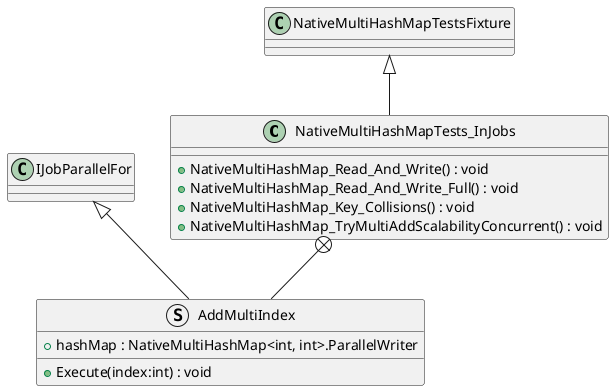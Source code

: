 @startuml
class NativeMultiHashMapTests_InJobs {
    + NativeMultiHashMap_Read_And_Write() : void
    + NativeMultiHashMap_Read_And_Write_Full() : void
    + NativeMultiHashMap_Key_Collisions() : void
    + NativeMultiHashMap_TryMultiAddScalabilityConcurrent() : void
}
struct AddMultiIndex {
    + hashMap : NativeMultiHashMap<int, int>.ParallelWriter
    + Execute(index:int) : void
}
NativeMultiHashMapTestsFixture <|-- NativeMultiHashMapTests_InJobs
NativeMultiHashMapTests_InJobs +-- AddMultiIndex
IJobParallelFor <|-- AddMultiIndex
@enduml
